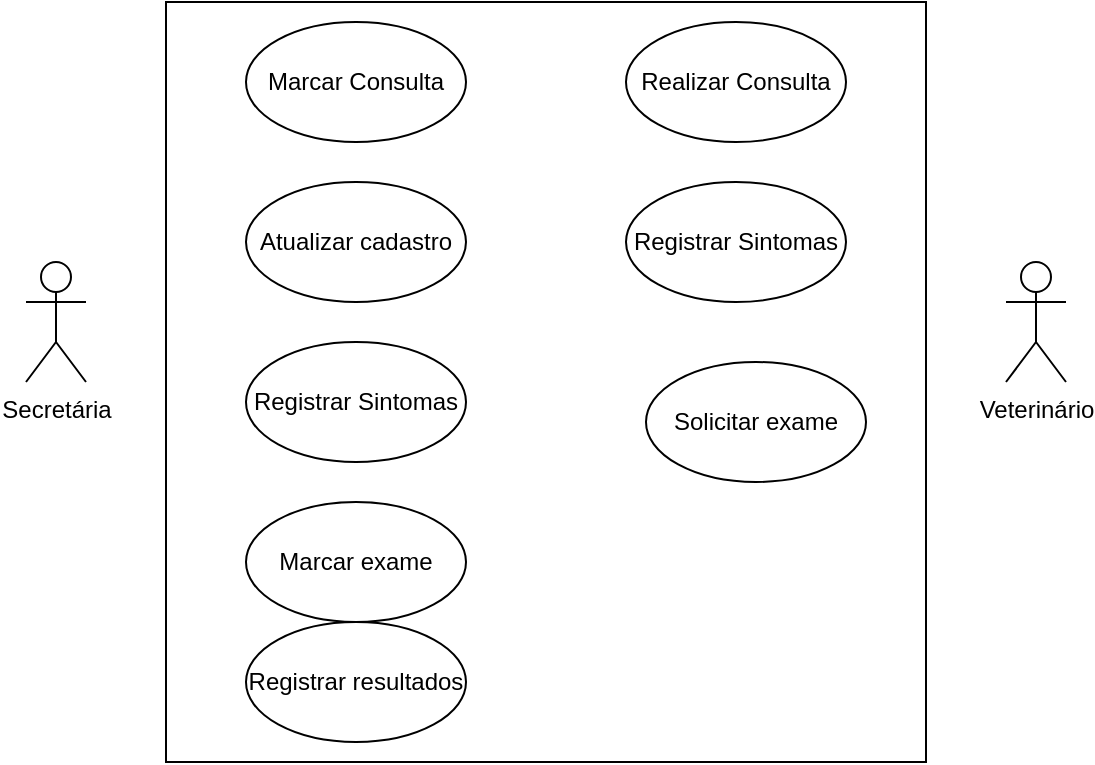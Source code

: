 <mxfile version="24.2.0" type="github">
  <diagram name="Página-1" id="ihW6gbmQV1wjjzIfWGDt">
    <mxGraphModel dx="833" dy="451" grid="1" gridSize="10" guides="1" tooltips="1" connect="1" arrows="1" fold="1" page="1" pageScale="1" pageWidth="827" pageHeight="1169" math="0" shadow="0">
      <root>
        <mxCell id="0" />
        <mxCell id="1" parent="0" />
        <mxCell id="XbyoVAvtVjQKdKrexZeH-1" value="Secretária" style="shape=umlActor;verticalLabelPosition=bottom;verticalAlign=top;html=1;outlineConnect=0;" vertex="1" parent="1">
          <mxGeometry x="170" y="210" width="30" height="60" as="geometry" />
        </mxCell>
        <mxCell id="XbyoVAvtVjQKdKrexZeH-2" value="Veterinário" style="shape=umlActor;verticalLabelPosition=bottom;verticalAlign=top;html=1;outlineConnect=0;" vertex="1" parent="1">
          <mxGeometry x="660" y="210" width="30" height="60" as="geometry" />
        </mxCell>
        <mxCell id="XbyoVAvtVjQKdKrexZeH-7" value="" style="whiteSpace=wrap;html=1;aspect=fixed;" vertex="1" parent="1">
          <mxGeometry x="240" y="80" width="380" height="380" as="geometry" />
        </mxCell>
        <mxCell id="XbyoVAvtVjQKdKrexZeH-8" value="Marcar Consulta" style="ellipse;whiteSpace=wrap;html=1;" vertex="1" parent="1">
          <mxGeometry x="280" y="90" width="110" height="60" as="geometry" />
        </mxCell>
        <mxCell id="XbyoVAvtVjQKdKrexZeH-10" value="Realizar Consulta" style="ellipse;whiteSpace=wrap;html=1;" vertex="1" parent="1">
          <mxGeometry x="470" y="90" width="110" height="60" as="geometry" />
        </mxCell>
        <mxCell id="XbyoVAvtVjQKdKrexZeH-12" value="Registrar Sintomas" style="ellipse;whiteSpace=wrap;html=1;" vertex="1" parent="1">
          <mxGeometry x="280" y="250" width="110" height="60" as="geometry" />
        </mxCell>
        <mxCell id="XbyoVAvtVjQKdKrexZeH-13" value="Marcar exame" style="ellipse;whiteSpace=wrap;html=1;" vertex="1" parent="1">
          <mxGeometry x="280" y="330" width="110" height="60" as="geometry" />
        </mxCell>
        <mxCell id="XbyoVAvtVjQKdKrexZeH-15" value="Atualizar cadastro" style="ellipse;whiteSpace=wrap;html=1;" vertex="1" parent="1">
          <mxGeometry x="280" y="170" width="110" height="60" as="geometry" />
        </mxCell>
        <mxCell id="XbyoVAvtVjQKdKrexZeH-16" value="Registrar resultados" style="ellipse;whiteSpace=wrap;html=1;" vertex="1" parent="1">
          <mxGeometry x="280" y="390" width="110" height="60" as="geometry" />
        </mxCell>
        <mxCell id="XbyoVAvtVjQKdKrexZeH-17" value="Registrar Sintomas" style="ellipse;whiteSpace=wrap;html=1;" vertex="1" parent="1">
          <mxGeometry x="470" y="170" width="110" height="60" as="geometry" />
        </mxCell>
        <mxCell id="XbyoVAvtVjQKdKrexZeH-19" value="Solicitar exame" style="ellipse;whiteSpace=wrap;html=1;" vertex="1" parent="1">
          <mxGeometry x="480" y="260" width="110" height="60" as="geometry" />
        </mxCell>
      </root>
    </mxGraphModel>
  </diagram>
</mxfile>
